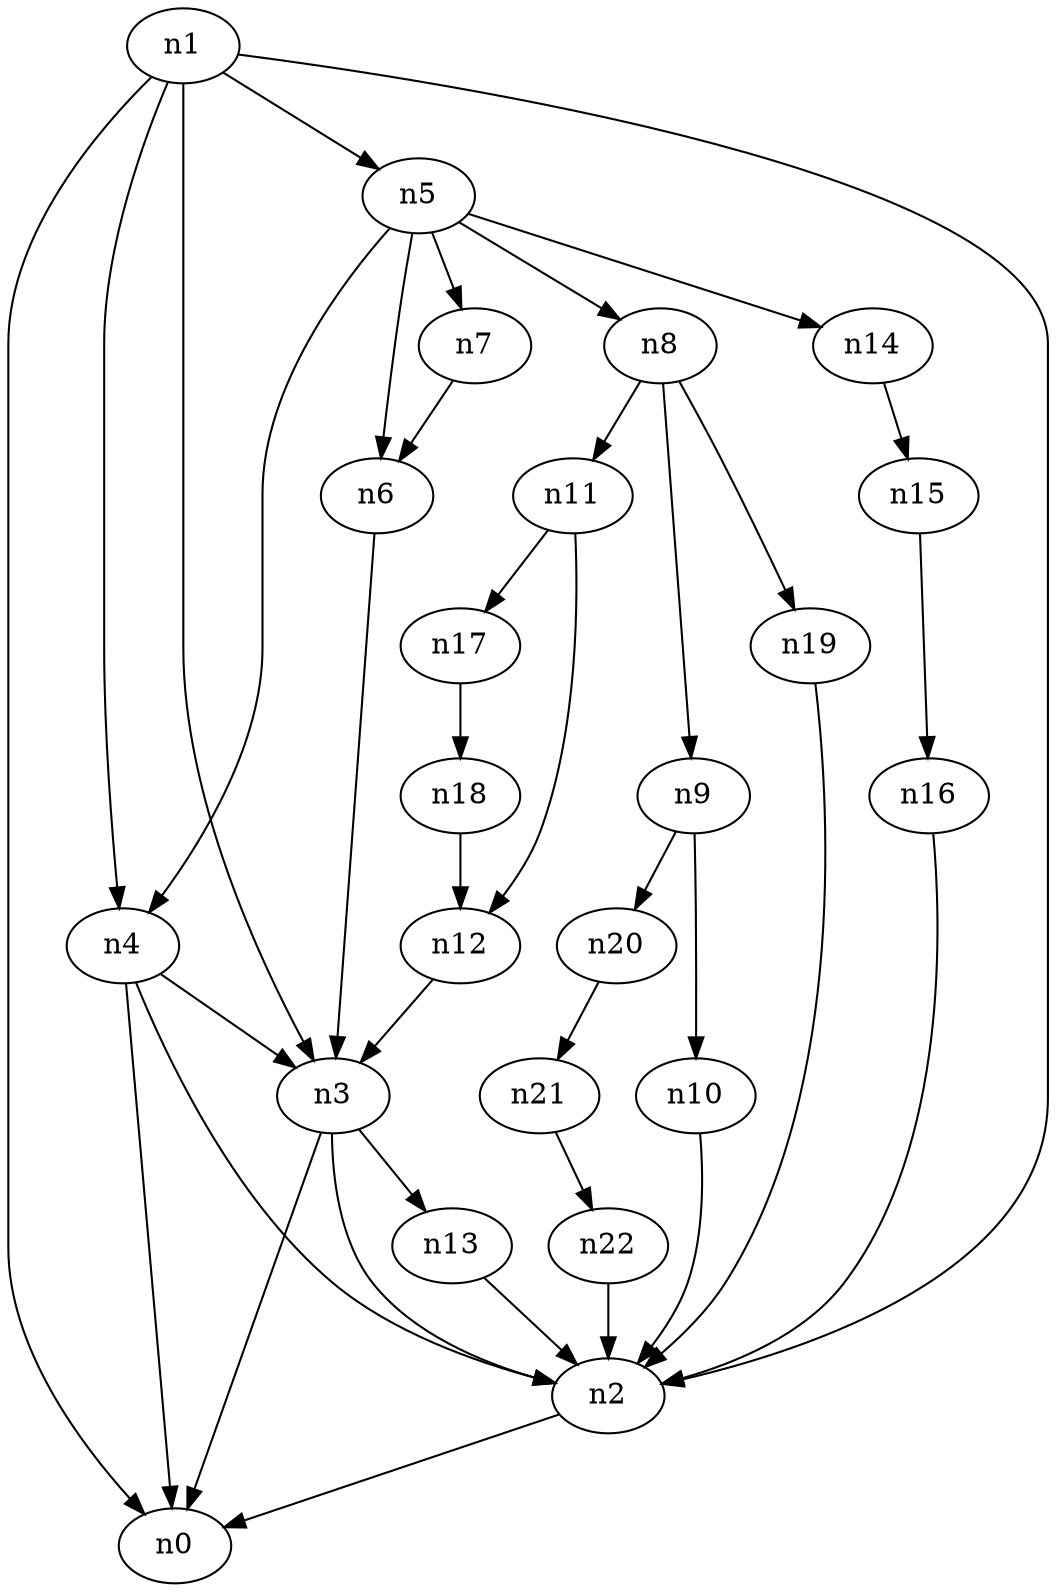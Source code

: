 digraph G {
	n1 -> n0	 [_graphml_id=e0];
	n1 -> n2	 [_graphml_id=e1];
	n1 -> n3	 [_graphml_id=e6];
	n1 -> n4	 [_graphml_id=e9];
	n1 -> n5	 [_graphml_id=e10];
	n2 -> n0	 [_graphml_id=e5];
	n3 -> n0	 [_graphml_id=e8];
	n3 -> n2	 [_graphml_id=e2];
	n3 -> n13	 [_graphml_id=e23];
	n4 -> n0	 [_graphml_id=e4];
	n4 -> n2	 [_graphml_id=e7];
	n4 -> n3	 [_graphml_id=e3];
	n5 -> n4	 [_graphml_id=e24];
	n5 -> n6	 [_graphml_id=e11];
	n5 -> n7	 [_graphml_id=e13];
	n5 -> n8	 [_graphml_id=e15];
	n5 -> n14	 [_graphml_id=e25];
	n6 -> n3	 [_graphml_id=e12];
	n7 -> n6	 [_graphml_id=e14];
	n8 -> n9	 [_graphml_id=e16];
	n8 -> n11	 [_graphml_id=e19];
	n8 -> n19	 [_graphml_id=e33];
	n9 -> n10	 [_graphml_id=e17];
	n9 -> n20	 [_graphml_id=e34];
	n10 -> n2	 [_graphml_id=e18];
	n11 -> n12	 [_graphml_id=e20];
	n11 -> n17	 [_graphml_id=e29];
	n12 -> n3	 [_graphml_id=e21];
	n13 -> n2	 [_graphml_id=e22];
	n14 -> n15	 [_graphml_id=e26];
	n15 -> n16	 [_graphml_id=e27];
	n16 -> n2	 [_graphml_id=e28];
	n17 -> n18	 [_graphml_id=e30];
	n18 -> n12	 [_graphml_id=e31];
	n19 -> n2	 [_graphml_id=e32];
	n20 -> n21	 [_graphml_id=e35];
	n21 -> n22	 [_graphml_id=e36];
	n22 -> n2	 [_graphml_id=e37];
}
